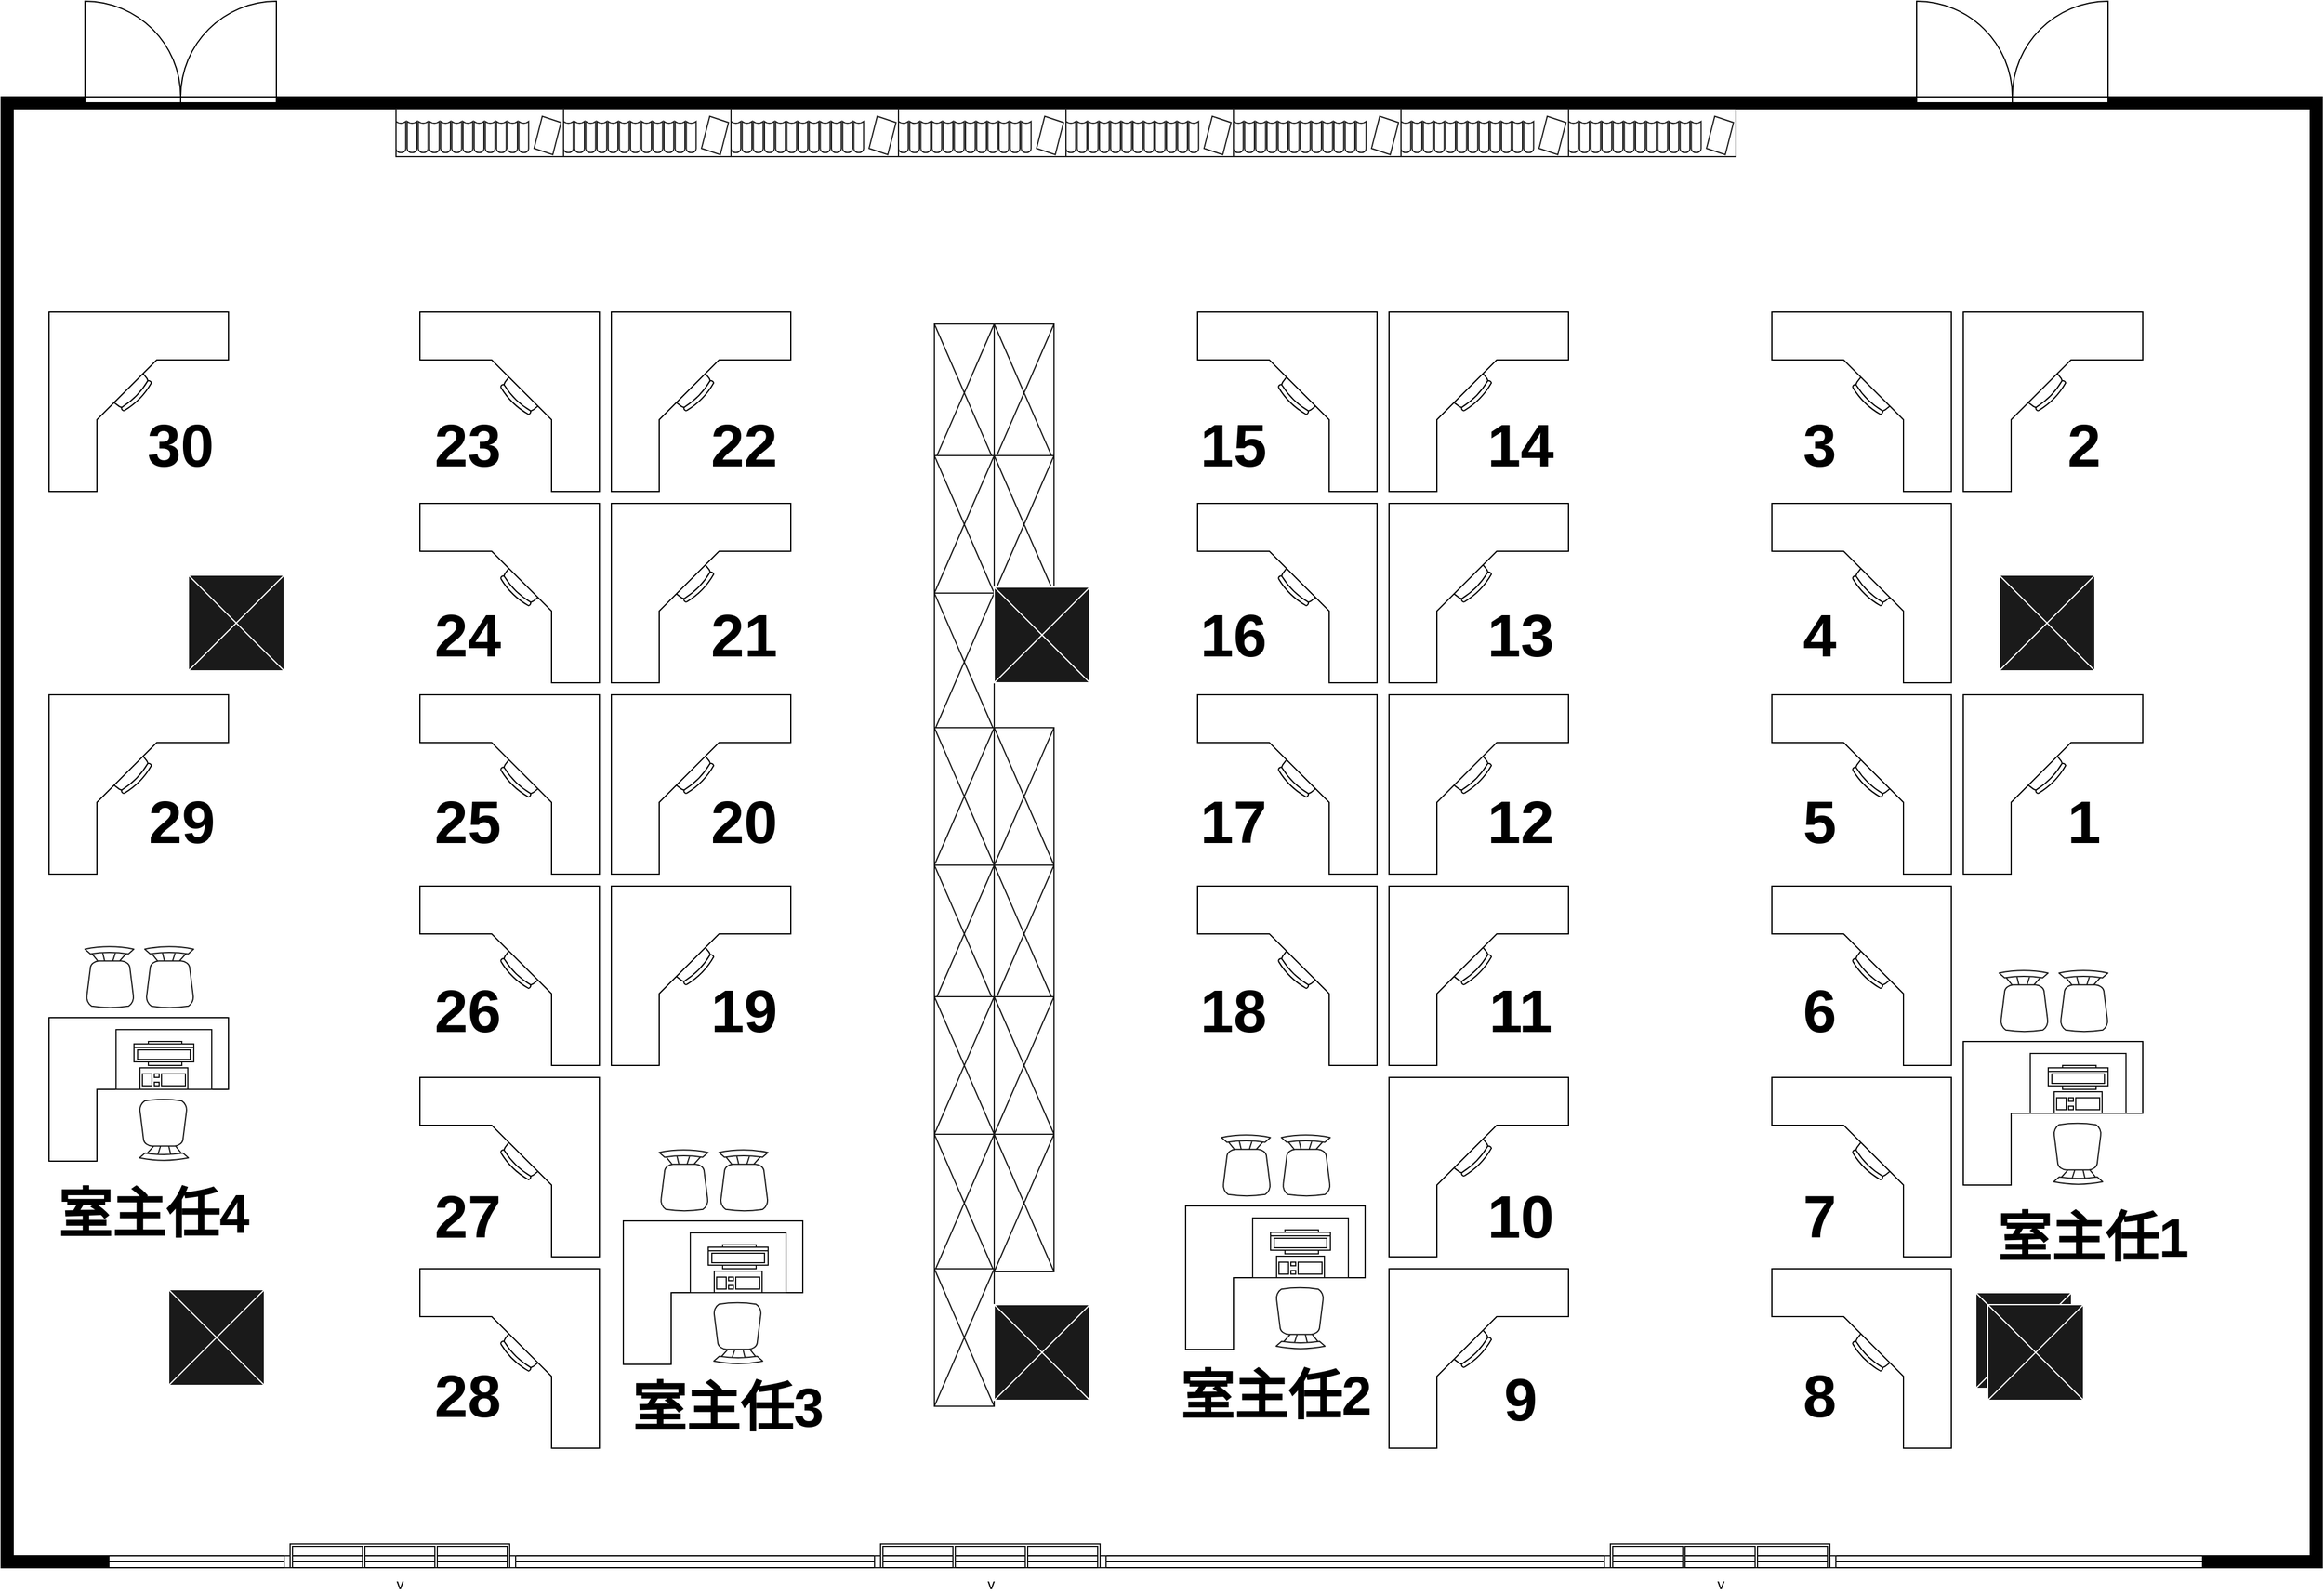 <mxfile version="14.2.4" type="github">
  <diagram name="Page-1" id="4bd5d27a-524c-7e24-5d5f-89a86ee4fca1">
    <mxGraphModel dx="2246" dy="1789" grid="1" gridSize="10" guides="1" tooltips="1" connect="1" arrows="1" fold="1" page="1" pageScale="1" pageWidth="1100" pageHeight="850" background="#ffffff" math="0" shadow="0">
      <root>
        <mxCell id="0" />
        <mxCell id="1" parent="0" />
        <mxCell id="bloDdJwxvZP5sfPyRFxj-1" value="" style="verticalLabelPosition=bottom;html=1;verticalAlign=top;align=center;shape=mxgraph.floorplan.room;fillColor=#000000;" vertex="1" parent="1">
          <mxGeometry x="1170" y="160" width="1940" height="1230" as="geometry" />
        </mxCell>
        <mxCell id="bloDdJwxvZP5sfPyRFxj-2" value="" style="verticalLabelPosition=bottom;html=1;verticalAlign=top;align=center;shape=mxgraph.floorplan.window;" vertex="1" parent="1">
          <mxGeometry x="1260" y="1380" width="1750" height="10" as="geometry" />
        </mxCell>
        <mxCell id="bloDdJwxvZP5sfPyRFxj-3" value="" style="verticalLabelPosition=bottom;html=1;verticalAlign=top;align=center;shape=mxgraph.floorplan.doorDouble;aspect=fixed;rotation=-180;" vertex="1" parent="1">
          <mxGeometry x="1240" y="80" width="160" height="85" as="geometry" />
        </mxCell>
        <mxCell id="bloDdJwxvZP5sfPyRFxj-4" value="" style="verticalLabelPosition=bottom;html=1;verticalAlign=top;align=center;shape=mxgraph.floorplan.desk_corner;" vertex="1" parent="1">
          <mxGeometry x="1210" y="340" width="150" height="150" as="geometry" />
        </mxCell>
        <mxCell id="bloDdJwxvZP5sfPyRFxj-5" value="" style="verticalLabelPosition=bottom;html=1;verticalAlign=top;align=center;shape=mxgraph.floorplan.desk_corner;rotation=90;" vertex="1" parent="1">
          <mxGeometry x="1520" y="340" width="150" height="150" as="geometry" />
        </mxCell>
        <mxCell id="bloDdJwxvZP5sfPyRFxj-6" value="" style="verticalLabelPosition=bottom;html=1;verticalAlign=top;align=center;shape=mxgraph.floorplan.desk_corner;rotation=90;" vertex="1" parent="1">
          <mxGeometry x="1520" y="500" width="150" height="150" as="geometry" />
        </mxCell>
        <mxCell id="bloDdJwxvZP5sfPyRFxj-7" value="" style="verticalLabelPosition=bottom;html=1;verticalAlign=top;align=center;shape=mxgraph.floorplan.desk_corner;rotation=90;" vertex="1" parent="1">
          <mxGeometry x="1520" y="660" width="150" height="150" as="geometry" />
        </mxCell>
        <mxCell id="bloDdJwxvZP5sfPyRFxj-8" value="" style="verticalLabelPosition=bottom;html=1;verticalAlign=top;align=center;shape=mxgraph.floorplan.desk_corner;rotation=90;" vertex="1" parent="1">
          <mxGeometry x="1520" y="820" width="150" height="150" as="geometry" />
        </mxCell>
        <mxCell id="bloDdJwxvZP5sfPyRFxj-9" value="" style="verticalLabelPosition=bottom;html=1;verticalAlign=top;align=center;shape=mxgraph.floorplan.desk_corner;rotation=90;" vertex="1" parent="1">
          <mxGeometry x="1520" y="980" width="150" height="150" as="geometry" />
        </mxCell>
        <mxCell id="bloDdJwxvZP5sfPyRFxj-10" value="" style="verticalLabelPosition=bottom;html=1;verticalAlign=top;align=center;shape=mxgraph.floorplan.desk_corner;rotation=90;" vertex="1" parent="1">
          <mxGeometry x="1520" y="1140" width="150" height="150" as="geometry" />
        </mxCell>
        <mxCell id="bloDdJwxvZP5sfPyRFxj-11" value="" style="verticalLabelPosition=bottom;html=1;verticalAlign=top;align=center;shape=mxgraph.floorplan.desk_corner;rotation=90;" vertex="1" parent="1">
          <mxGeometry x="2170" y="340" width="150" height="150" as="geometry" />
        </mxCell>
        <mxCell id="bloDdJwxvZP5sfPyRFxj-12" value="" style="verticalLabelPosition=bottom;html=1;verticalAlign=top;align=center;shape=mxgraph.floorplan.desk_corner;rotation=90;" vertex="1" parent="1">
          <mxGeometry x="2170" y="500" width="150" height="150" as="geometry" />
        </mxCell>
        <mxCell id="bloDdJwxvZP5sfPyRFxj-13" value="" style="verticalLabelPosition=bottom;html=1;verticalAlign=top;align=center;shape=mxgraph.floorplan.desk_corner;rotation=90;" vertex="1" parent="1">
          <mxGeometry x="2170" y="660" width="150" height="150" as="geometry" />
        </mxCell>
        <mxCell id="bloDdJwxvZP5sfPyRFxj-14" value="" style="verticalLabelPosition=bottom;html=1;verticalAlign=top;align=center;shape=mxgraph.floorplan.desk_corner;rotation=90;" vertex="1" parent="1">
          <mxGeometry x="2170" y="820" width="150" height="150" as="geometry" />
        </mxCell>
        <mxCell id="bloDdJwxvZP5sfPyRFxj-17" value="" style="verticalLabelPosition=bottom;html=1;verticalAlign=top;align=center;shape=mxgraph.floorplan.desk_corner;rotation=90;" vertex="1" parent="1">
          <mxGeometry x="2650" y="340" width="150" height="150" as="geometry" />
        </mxCell>
        <mxCell id="bloDdJwxvZP5sfPyRFxj-18" value="" style="verticalLabelPosition=bottom;html=1;verticalAlign=top;align=center;shape=mxgraph.floorplan.desk_corner;rotation=90;" vertex="1" parent="1">
          <mxGeometry x="2650" y="500" width="150" height="150" as="geometry" />
        </mxCell>
        <mxCell id="bloDdJwxvZP5sfPyRFxj-19" value="" style="verticalLabelPosition=bottom;html=1;verticalAlign=top;align=center;shape=mxgraph.floorplan.desk_corner;rotation=90;" vertex="1" parent="1">
          <mxGeometry x="2650" y="660" width="150" height="150" as="geometry" />
        </mxCell>
        <mxCell id="bloDdJwxvZP5sfPyRFxj-20" value="" style="verticalLabelPosition=bottom;html=1;verticalAlign=top;align=center;shape=mxgraph.floorplan.desk_corner;rotation=90;" vertex="1" parent="1">
          <mxGeometry x="2650" y="820" width="150" height="150" as="geometry" />
        </mxCell>
        <mxCell id="bloDdJwxvZP5sfPyRFxj-21" value="" style="verticalLabelPosition=bottom;html=1;verticalAlign=top;align=center;shape=mxgraph.floorplan.desk_corner;rotation=90;" vertex="1" parent="1">
          <mxGeometry x="2650" y="980" width="150" height="150" as="geometry" />
        </mxCell>
        <mxCell id="bloDdJwxvZP5sfPyRFxj-22" value="" style="verticalLabelPosition=bottom;html=1;verticalAlign=top;align=center;shape=mxgraph.floorplan.desk_corner;rotation=90;" vertex="1" parent="1">
          <mxGeometry x="2650" y="1140" width="150" height="150" as="geometry" />
        </mxCell>
        <mxCell id="bloDdJwxvZP5sfPyRFxj-23" value="" style="verticalLabelPosition=bottom;html=1;verticalAlign=top;align=center;shape=mxgraph.floorplan.desk_corner;rotation=0;" vertex="1" parent="1">
          <mxGeometry x="1680" y="340" width="150" height="150" as="geometry" />
        </mxCell>
        <mxCell id="bloDdJwxvZP5sfPyRFxj-24" value="" style="verticalLabelPosition=bottom;html=1;verticalAlign=top;align=center;shape=mxgraph.floorplan.desk_corner;rotation=0;" vertex="1" parent="1">
          <mxGeometry x="1680" y="500" width="150" height="150" as="geometry" />
        </mxCell>
        <mxCell id="bloDdJwxvZP5sfPyRFxj-25" value="" style="verticalLabelPosition=bottom;html=1;verticalAlign=top;align=center;shape=mxgraph.floorplan.desk_corner;rotation=0;" vertex="1" parent="1">
          <mxGeometry x="1680" y="660" width="150" height="150" as="geometry" />
        </mxCell>
        <mxCell id="bloDdJwxvZP5sfPyRFxj-26" value="" style="verticalLabelPosition=bottom;html=1;verticalAlign=top;align=center;shape=mxgraph.floorplan.desk_corner;rotation=0;" vertex="1" parent="1">
          <mxGeometry x="1680" y="820" width="150" height="150" as="geometry" />
        </mxCell>
        <mxCell id="bloDdJwxvZP5sfPyRFxj-27" value="" style="verticalLabelPosition=bottom;html=1;verticalAlign=top;align=center;shape=mxgraph.floorplan.desk_corner;rotation=0;" vertex="1" parent="1">
          <mxGeometry x="2330" y="340" width="150" height="150" as="geometry" />
        </mxCell>
        <mxCell id="bloDdJwxvZP5sfPyRFxj-28" value="" style="verticalLabelPosition=bottom;html=1;verticalAlign=top;align=center;shape=mxgraph.floorplan.desk_corner;rotation=0;" vertex="1" parent="1">
          <mxGeometry x="2330" y="500" width="150" height="150" as="geometry" />
        </mxCell>
        <mxCell id="bloDdJwxvZP5sfPyRFxj-29" value="" style="verticalLabelPosition=bottom;html=1;verticalAlign=top;align=center;shape=mxgraph.floorplan.desk_corner;rotation=0;" vertex="1" parent="1">
          <mxGeometry x="2330" y="660" width="150" height="150" as="geometry" />
        </mxCell>
        <mxCell id="bloDdJwxvZP5sfPyRFxj-30" value="" style="verticalLabelPosition=bottom;html=1;verticalAlign=top;align=center;shape=mxgraph.floorplan.desk_corner;rotation=0;" vertex="1" parent="1">
          <mxGeometry x="2330" y="820" width="150" height="150" as="geometry" />
        </mxCell>
        <mxCell id="bloDdJwxvZP5sfPyRFxj-31" value="" style="verticalLabelPosition=bottom;html=1;verticalAlign=top;align=center;shape=mxgraph.floorplan.desk_corner;rotation=0;" vertex="1" parent="1">
          <mxGeometry x="2330" y="980" width="150" height="150" as="geometry" />
        </mxCell>
        <mxCell id="bloDdJwxvZP5sfPyRFxj-32" value="" style="verticalLabelPosition=bottom;html=1;verticalAlign=top;align=center;shape=mxgraph.floorplan.desk_corner;rotation=0;" vertex="1" parent="1">
          <mxGeometry x="2330" y="1140" width="150" height="150" as="geometry" />
        </mxCell>
        <mxCell id="bloDdJwxvZP5sfPyRFxj-33" value="" style="verticalLabelPosition=bottom;html=1;verticalAlign=top;align=center;shape=mxgraph.floorplan.desk_corner;rotation=0;" vertex="1" parent="1">
          <mxGeometry x="2810" y="340" width="150" height="150" as="geometry" />
        </mxCell>
        <mxCell id="bloDdJwxvZP5sfPyRFxj-34" value="" style="verticalLabelPosition=bottom;html=1;verticalAlign=top;align=center;shape=mxgraph.floorplan.desk_corner;rotation=0;" vertex="1" parent="1">
          <mxGeometry x="2810" y="660" width="150" height="150" as="geometry" />
        </mxCell>
        <mxCell id="bloDdJwxvZP5sfPyRFxj-35" value="" style="verticalLabelPosition=bottom;html=1;verticalAlign=top;align=center;shape=mxgraph.floorplan.desk_corner;" vertex="1" parent="1">
          <mxGeometry x="1210" y="660" width="150" height="150" as="geometry" />
        </mxCell>
        <mxCell id="bloDdJwxvZP5sfPyRFxj-36" value="" style="verticalLabelPosition=bottom;html=1;verticalAlign=top;align=center;shape=mxgraph.floorplan.desk_corner_2;" vertex="1" parent="1">
          <mxGeometry x="1690" y="1100" width="150" height="120" as="geometry" />
        </mxCell>
        <mxCell id="bloDdJwxvZP5sfPyRFxj-39" value="" style="verticalLabelPosition=bottom;html=1;verticalAlign=top;align=center;shape=mxgraph.floorplan.elevator;fillColor=#1A1A1A;strokeColor=#FFFFFF;" vertex="1" parent="1">
          <mxGeometry x="2840" y="560" width="80" height="80" as="geometry" />
        </mxCell>
        <mxCell id="bloDdJwxvZP5sfPyRFxj-50" value="" style="verticalLabelPosition=bottom;html=1;verticalAlign=top;align=center;shape=mxgraph.floorplan.chair;strokeColor=#1A1A1A;fillColor=#FFFFFF;" vertex="1" parent="1">
          <mxGeometry x="1720" y="1040" width="41" height="52" as="geometry" />
        </mxCell>
        <mxCell id="bloDdJwxvZP5sfPyRFxj-51" value="" style="verticalLabelPosition=bottom;html=1;verticalAlign=top;align=center;shape=mxgraph.floorplan.chair;strokeColor=#1A1A1A;fillColor=#FFFFFF;" vertex="1" parent="1">
          <mxGeometry x="1770" y="1040" width="41" height="52" as="geometry" />
        </mxCell>
        <mxCell id="bloDdJwxvZP5sfPyRFxj-56" value="" style="shape=rect;shadow=0;strokeColor=#1A1A1A;fillColor=#FFFFFF;" vertex="1" parent="1">
          <mxGeometry x="1746" y="1110" width="80" height="50" as="geometry" />
        </mxCell>
        <mxCell id="bloDdJwxvZP5sfPyRFxj-57" value="" style="verticalLabelPosition=bottom;html=1;verticalAlign=top;align=center;shape=mxgraph.floorplan.workstation;shadow=0;flipV=1;strokeColor=#1A1A1A;fillColor=#FFFFFF;rotation=-180;" vertex="1" parent="1">
          <mxGeometry x="1761" y="1120" width="50" height="40" as="geometry" />
        </mxCell>
        <mxCell id="bloDdJwxvZP5sfPyRFxj-59" value="" style="verticalLabelPosition=bottom;html=1;verticalAlign=top;align=center;shape=mxgraph.floorplan.chair;strokeColor=#1A1A1A;fillColor=#FFFFFF;rotation=-180;" vertex="1" parent="1">
          <mxGeometry x="1765.5" y="1168" width="41" height="52" as="geometry" />
        </mxCell>
        <mxCell id="bloDdJwxvZP5sfPyRFxj-60" value="" style="verticalLabelPosition=bottom;html=1;verticalAlign=top;align=center;shape=mxgraph.floorplan.desk_corner_2;" vertex="1" parent="1">
          <mxGeometry x="1210" y="930" width="150" height="120" as="geometry" />
        </mxCell>
        <mxCell id="bloDdJwxvZP5sfPyRFxj-61" value="" style="verticalLabelPosition=bottom;html=1;verticalAlign=top;align=center;shape=mxgraph.floorplan.chair;strokeColor=#1A1A1A;fillColor=#FFFFFF;" vertex="1" parent="1">
          <mxGeometry x="1240" y="870" width="41" height="52" as="geometry" />
        </mxCell>
        <mxCell id="bloDdJwxvZP5sfPyRFxj-62" value="" style="verticalLabelPosition=bottom;html=1;verticalAlign=top;align=center;shape=mxgraph.floorplan.chair;strokeColor=#1A1A1A;fillColor=#FFFFFF;" vertex="1" parent="1">
          <mxGeometry x="1290" y="870" width="41" height="52" as="geometry" />
        </mxCell>
        <mxCell id="bloDdJwxvZP5sfPyRFxj-63" value="" style="shape=rect;shadow=0;strokeColor=#1A1A1A;fillColor=#FFFFFF;" vertex="1" parent="1">
          <mxGeometry x="1266" y="940" width="80" height="50" as="geometry" />
        </mxCell>
        <mxCell id="bloDdJwxvZP5sfPyRFxj-64" value="" style="verticalLabelPosition=bottom;html=1;verticalAlign=top;align=center;shape=mxgraph.floorplan.workstation;shadow=0;flipV=1;strokeColor=#1A1A1A;fillColor=#FFFFFF;rotation=-180;" vertex="1" parent="1">
          <mxGeometry x="1281" y="950" width="50" height="40" as="geometry" />
        </mxCell>
        <mxCell id="bloDdJwxvZP5sfPyRFxj-65" value="" style="verticalLabelPosition=bottom;html=1;verticalAlign=top;align=center;shape=mxgraph.floorplan.chair;strokeColor=#1A1A1A;fillColor=#FFFFFF;rotation=-180;" vertex="1" parent="1">
          <mxGeometry x="1285.5" y="998" width="41" height="52" as="geometry" />
        </mxCell>
        <mxCell id="bloDdJwxvZP5sfPyRFxj-66" value="" style="verticalLabelPosition=bottom;html=1;verticalAlign=top;align=center;shape=mxgraph.floorplan.desk_corner_2;" vertex="1" parent="1">
          <mxGeometry x="2810" y="950" width="150" height="120" as="geometry" />
        </mxCell>
        <mxCell id="bloDdJwxvZP5sfPyRFxj-67" value="" style="verticalLabelPosition=bottom;html=1;verticalAlign=top;align=center;shape=mxgraph.floorplan.chair;strokeColor=#1A1A1A;fillColor=#FFFFFF;" vertex="1" parent="1">
          <mxGeometry x="2840" y="890" width="41" height="52" as="geometry" />
        </mxCell>
        <mxCell id="bloDdJwxvZP5sfPyRFxj-68" value="" style="verticalLabelPosition=bottom;html=1;verticalAlign=top;align=center;shape=mxgraph.floorplan.chair;strokeColor=#1A1A1A;fillColor=#FFFFFF;" vertex="1" parent="1">
          <mxGeometry x="2890" y="890" width="41" height="52" as="geometry" />
        </mxCell>
        <mxCell id="bloDdJwxvZP5sfPyRFxj-69" value="" style="shape=rect;shadow=0;strokeColor=#1A1A1A;fillColor=#FFFFFF;" vertex="1" parent="1">
          <mxGeometry x="2866" y="960" width="80" height="50" as="geometry" />
        </mxCell>
        <mxCell id="bloDdJwxvZP5sfPyRFxj-70" value="" style="verticalLabelPosition=bottom;html=1;verticalAlign=top;align=center;shape=mxgraph.floorplan.workstation;shadow=0;flipV=1;strokeColor=#1A1A1A;fillColor=#FFFFFF;rotation=-180;" vertex="1" parent="1">
          <mxGeometry x="2881" y="970" width="50" height="40" as="geometry" />
        </mxCell>
        <mxCell id="bloDdJwxvZP5sfPyRFxj-71" value="" style="verticalLabelPosition=bottom;html=1;verticalAlign=top;align=center;shape=mxgraph.floorplan.chair;strokeColor=#1A1A1A;fillColor=#FFFFFF;rotation=-180;" vertex="1" parent="1">
          <mxGeometry x="2885.5" y="1018" width="41" height="52" as="geometry" />
        </mxCell>
        <mxCell id="bloDdJwxvZP5sfPyRFxj-72" value="" style="verticalLabelPosition=bottom;html=1;verticalAlign=top;align=center;shape=mxgraph.floorplan.elevator;fillColor=#1A1A1A;strokeColor=#FFFFFF;" vertex="1" parent="1">
          <mxGeometry x="2820.5" y="1160" width="80" height="80" as="geometry" />
        </mxCell>
        <mxCell id="bloDdJwxvZP5sfPyRFxj-73" value="" style="verticalLabelPosition=bottom;html=1;verticalAlign=top;align=center;shape=mxgraph.floorplan.elevator;fillColor=#1A1A1A;strokeColor=#FFFFFF;" vertex="1" parent="1">
          <mxGeometry x="2830.5" y="1170" width="80" height="80" as="geometry" />
        </mxCell>
        <mxCell id="bloDdJwxvZP5sfPyRFxj-74" value="" style="verticalLabelPosition=bottom;html=1;verticalAlign=top;align=center;shape=mxgraph.floorplan.elevator;strokeColor=#1A1A1A;fillColor=#FFFFFF;" vertex="1" parent="1">
          <mxGeometry x="1950" y="350" width="50" height="115" as="geometry" />
        </mxCell>
        <mxCell id="bloDdJwxvZP5sfPyRFxj-75" value="" style="verticalLabelPosition=bottom;html=1;verticalAlign=top;align=center;shape=mxgraph.floorplan.elevator;strokeColor=#1A1A1A;fillColor=#FFFFFF;" vertex="1" parent="1">
          <mxGeometry x="1950" y="460" width="50" height="115" as="geometry" />
        </mxCell>
        <mxCell id="bloDdJwxvZP5sfPyRFxj-76" value="" style="verticalLabelPosition=bottom;html=1;verticalAlign=top;align=center;shape=mxgraph.floorplan.elevator;strokeColor=#1A1A1A;fillColor=#FFFFFF;" vertex="1" parent="1">
          <mxGeometry x="1950" y="575" width="50" height="115" as="geometry" />
        </mxCell>
        <mxCell id="bloDdJwxvZP5sfPyRFxj-77" value="" style="verticalLabelPosition=bottom;html=1;verticalAlign=top;align=center;shape=mxgraph.floorplan.elevator;strokeColor=#1A1A1A;fillColor=#FFFFFF;" vertex="1" parent="1">
          <mxGeometry x="1950" y="687.5" width="50" height="115" as="geometry" />
        </mxCell>
        <mxCell id="bloDdJwxvZP5sfPyRFxj-78" value="" style="verticalLabelPosition=bottom;html=1;verticalAlign=top;align=center;shape=mxgraph.floorplan.elevator;strokeColor=#1A1A1A;fillColor=#FFFFFF;" vertex="1" parent="1">
          <mxGeometry x="1950" y="802.5" width="50" height="115" as="geometry" />
        </mxCell>
        <mxCell id="bloDdJwxvZP5sfPyRFxj-79" value="" style="verticalLabelPosition=bottom;html=1;verticalAlign=top;align=center;shape=mxgraph.floorplan.elevator;strokeColor=#1A1A1A;fillColor=#FFFFFF;" vertex="1" parent="1">
          <mxGeometry x="1950" y="912.5" width="50" height="115" as="geometry" />
        </mxCell>
        <mxCell id="bloDdJwxvZP5sfPyRFxj-80" value="" style="verticalLabelPosition=bottom;html=1;verticalAlign=top;align=center;shape=mxgraph.floorplan.elevator;strokeColor=#1A1A1A;fillColor=#FFFFFF;" vertex="1" parent="1">
          <mxGeometry x="1950" y="1027.5" width="50" height="115" as="geometry" />
        </mxCell>
        <mxCell id="bloDdJwxvZP5sfPyRFxj-81" value="" style="verticalLabelPosition=bottom;html=1;verticalAlign=top;align=center;shape=mxgraph.floorplan.elevator;strokeColor=#1A1A1A;fillColor=#FFFFFF;" vertex="1" parent="1">
          <mxGeometry x="1950" y="1140" width="50" height="115" as="geometry" />
        </mxCell>
        <mxCell id="bloDdJwxvZP5sfPyRFxj-82" value="" style="verticalLabelPosition=bottom;html=1;verticalAlign=top;align=center;shape=mxgraph.floorplan.elevator;strokeColor=#1A1A1A;fillColor=#FFFFFF;" vertex="1" parent="1">
          <mxGeometry x="2000" y="350" width="50" height="115" as="geometry" />
        </mxCell>
        <mxCell id="bloDdJwxvZP5sfPyRFxj-83" value="" style="verticalLabelPosition=bottom;html=1;verticalAlign=top;align=center;shape=mxgraph.floorplan.elevator;strokeColor=#1A1A1A;fillColor=#FFFFFF;" vertex="1" parent="1">
          <mxGeometry x="2000" y="460" width="50" height="115" as="geometry" />
        </mxCell>
        <mxCell id="bloDdJwxvZP5sfPyRFxj-85" value="" style="verticalLabelPosition=bottom;html=1;verticalAlign=top;align=center;shape=mxgraph.floorplan.elevator;strokeColor=#1A1A1A;fillColor=#FFFFFF;" vertex="1" parent="1">
          <mxGeometry x="2000" y="687.5" width="50" height="115" as="geometry" />
        </mxCell>
        <mxCell id="bloDdJwxvZP5sfPyRFxj-86" value="" style="verticalLabelPosition=bottom;html=1;verticalAlign=top;align=center;shape=mxgraph.floorplan.elevator;strokeColor=#1A1A1A;fillColor=#FFFFFF;" vertex="1" parent="1">
          <mxGeometry x="2000" y="802.5" width="50" height="115" as="geometry" />
        </mxCell>
        <mxCell id="bloDdJwxvZP5sfPyRFxj-87" value="" style="verticalLabelPosition=bottom;html=1;verticalAlign=top;align=center;shape=mxgraph.floorplan.elevator;strokeColor=#1A1A1A;fillColor=#FFFFFF;" vertex="1" parent="1">
          <mxGeometry x="2000" y="912.5" width="50" height="115" as="geometry" />
        </mxCell>
        <mxCell id="bloDdJwxvZP5sfPyRFxj-88" value="" style="verticalLabelPosition=bottom;html=1;verticalAlign=top;align=center;shape=mxgraph.floorplan.elevator;strokeColor=#1A1A1A;fillColor=#FFFFFF;" vertex="1" parent="1">
          <mxGeometry x="2000" y="1027.5" width="50" height="115" as="geometry" />
        </mxCell>
        <mxCell id="bloDdJwxvZP5sfPyRFxj-90" value="" style="verticalLabelPosition=bottom;html=1;verticalAlign=top;align=center;shape=mxgraph.floorplan.elevator;fillColor=#1A1A1A;strokeColor=#FFFFFF;" vertex="1" parent="1">
          <mxGeometry x="2000" y="570" width="80" height="80" as="geometry" />
        </mxCell>
        <mxCell id="bloDdJwxvZP5sfPyRFxj-91" value="" style="verticalLabelPosition=bottom;html=1;verticalAlign=top;align=center;shape=mxgraph.floorplan.elevator;fillColor=#1A1A1A;strokeColor=#FFFFFF;" vertex="1" parent="1">
          <mxGeometry x="1326.5" y="560" width="80" height="80" as="geometry" />
        </mxCell>
        <mxCell id="bloDdJwxvZP5sfPyRFxj-92" value="" style="verticalLabelPosition=bottom;html=1;verticalAlign=top;align=center;shape=mxgraph.floorplan.elevator;fillColor=#1A1A1A;strokeColor=#FFFFFF;" vertex="1" parent="1">
          <mxGeometry x="1310" y="1157.5" width="80" height="80" as="geometry" />
        </mxCell>
        <mxCell id="bloDdJwxvZP5sfPyRFxj-93" value="" style="verticalLabelPosition=bottom;html=1;verticalAlign=top;align=center;shape=mxgraph.floorplan.desk_corner_2;rotation=0;" vertex="1" parent="1">
          <mxGeometry x="2160" y="1087.5" width="150" height="120" as="geometry" />
        </mxCell>
        <mxCell id="bloDdJwxvZP5sfPyRFxj-94" value="" style="verticalLabelPosition=bottom;html=1;verticalAlign=top;align=center;shape=mxgraph.floorplan.chair;strokeColor=#1A1A1A;fillColor=#FFFFFF;" vertex="1" parent="1">
          <mxGeometry x="2190" y="1027.5" width="41" height="52" as="geometry" />
        </mxCell>
        <mxCell id="bloDdJwxvZP5sfPyRFxj-95" value="" style="verticalLabelPosition=bottom;html=1;verticalAlign=top;align=center;shape=mxgraph.floorplan.chair;strokeColor=#1A1A1A;fillColor=#FFFFFF;" vertex="1" parent="1">
          <mxGeometry x="2240" y="1027.5" width="41" height="52" as="geometry" />
        </mxCell>
        <mxCell id="bloDdJwxvZP5sfPyRFxj-96" value="" style="shape=rect;shadow=0;strokeColor=#1A1A1A;fillColor=#FFFFFF;" vertex="1" parent="1">
          <mxGeometry x="2216" y="1097.5" width="80" height="50" as="geometry" />
        </mxCell>
        <mxCell id="bloDdJwxvZP5sfPyRFxj-97" value="" style="verticalLabelPosition=bottom;html=1;verticalAlign=top;align=center;shape=mxgraph.floorplan.workstation;shadow=0;flipV=1;strokeColor=#1A1A1A;fillColor=#FFFFFF;rotation=-180;" vertex="1" parent="1">
          <mxGeometry x="2231" y="1107.5" width="50" height="40" as="geometry" />
        </mxCell>
        <mxCell id="bloDdJwxvZP5sfPyRFxj-98" value="" style="verticalLabelPosition=bottom;html=1;verticalAlign=top;align=center;shape=mxgraph.floorplan.chair;strokeColor=#1A1A1A;fillColor=#FFFFFF;rotation=-180;" vertex="1" parent="1">
          <mxGeometry x="2235.5" y="1155.5" width="41" height="52" as="geometry" />
        </mxCell>
        <mxCell id="bloDdJwxvZP5sfPyRFxj-99" value="" style="verticalLabelPosition=bottom;html=1;verticalAlign=top;align=center;shape=mxgraph.floorplan.elevator;fillColor=#1A1A1A;strokeColor=#FFFFFF;" vertex="1" parent="1">
          <mxGeometry x="2000" y="1170" width="80" height="80" as="geometry" />
        </mxCell>
        <mxCell id="bloDdJwxvZP5sfPyRFxj-100" value="" style="verticalLabelPosition=bottom;html=1;verticalAlign=top;align=center;shape=mxgraph.floorplan.doorDouble;aspect=fixed;rotation=-180;" vertex="1" parent="1">
          <mxGeometry x="2771" y="80" width="160" height="85" as="geometry" />
        </mxCell>
        <mxCell id="bloDdJwxvZP5sfPyRFxj-101" value="" style="verticalLabelPosition=bottom;html=1;verticalAlign=top;align=center;shape=mxgraph.floorplan.bookcase;strokeColor=#1A1A1A;fillColor=#FFFFFF;" vertex="1" parent="1">
          <mxGeometry x="1500" y="170" width="140" height="40" as="geometry" />
        </mxCell>
        <mxCell id="bloDdJwxvZP5sfPyRFxj-102" value="" style="verticalLabelPosition=bottom;html=1;verticalAlign=top;align=center;shape=mxgraph.floorplan.bookcase;strokeColor=#1A1A1A;fillColor=#FFFFFF;" vertex="1" parent="1">
          <mxGeometry x="1640" y="170" width="140" height="40" as="geometry" />
        </mxCell>
        <mxCell id="bloDdJwxvZP5sfPyRFxj-103" value="" style="verticalLabelPosition=bottom;html=1;verticalAlign=top;align=center;shape=mxgraph.floorplan.bookcase;strokeColor=#1A1A1A;fillColor=#FFFFFF;" vertex="1" parent="1">
          <mxGeometry x="1780" y="170" width="140" height="40" as="geometry" />
        </mxCell>
        <mxCell id="bloDdJwxvZP5sfPyRFxj-104" value="" style="verticalLabelPosition=bottom;html=1;verticalAlign=top;align=center;shape=mxgraph.floorplan.bookcase;strokeColor=#1A1A1A;fillColor=#FFFFFF;" vertex="1" parent="1">
          <mxGeometry x="1920" y="170" width="140" height="40" as="geometry" />
        </mxCell>
        <mxCell id="bloDdJwxvZP5sfPyRFxj-105" value="" style="verticalLabelPosition=bottom;html=1;verticalAlign=top;align=center;shape=mxgraph.floorplan.bookcase;strokeColor=#1A1A1A;fillColor=#FFFFFF;" vertex="1" parent="1">
          <mxGeometry x="2060" y="170" width="140" height="40" as="geometry" />
        </mxCell>
        <mxCell id="bloDdJwxvZP5sfPyRFxj-106" value="" style="verticalLabelPosition=bottom;html=1;verticalAlign=top;align=center;shape=mxgraph.floorplan.bookcase;strokeColor=#1A1A1A;fillColor=#FFFFFF;" vertex="1" parent="1">
          <mxGeometry x="2200" y="170" width="140" height="40" as="geometry" />
        </mxCell>
        <mxCell id="bloDdJwxvZP5sfPyRFxj-107" value="" style="verticalLabelPosition=bottom;html=1;verticalAlign=top;align=center;shape=mxgraph.floorplan.bookcase;strokeColor=#1A1A1A;fillColor=#FFFFFF;" vertex="1" parent="1">
          <mxGeometry x="2340" y="170" width="140" height="40" as="geometry" />
        </mxCell>
        <mxCell id="bloDdJwxvZP5sfPyRFxj-108" value="" style="verticalLabelPosition=bottom;html=1;verticalAlign=top;align=center;shape=mxgraph.floorplan.bookcase;strokeColor=#1A1A1A;fillColor=#FFFFFF;" vertex="1" parent="1">
          <mxGeometry x="2480" y="170" width="140" height="40" as="geometry" />
        </mxCell>
        <mxCell id="bloDdJwxvZP5sfPyRFxj-109" value="v" style="verticalLabelPosition=bottom;html=1;verticalAlign=top;align=center;shape=mxgraph.floorplan.windowGarden;dx=0.25;strokeColor=#1A1A1A;fillColor=#FFFFFF;" vertex="1" parent="1">
          <mxGeometry x="1406.5" y="1370" width="193.5" height="20" as="geometry" />
        </mxCell>
        <mxCell id="bloDdJwxvZP5sfPyRFxj-110" value="v" style="verticalLabelPosition=bottom;html=1;verticalAlign=top;align=center;shape=mxgraph.floorplan.windowGarden;dx=0.25;strokeColor=#1A1A1A;fillColor=#FFFFFF;" vertex="1" parent="1">
          <mxGeometry x="1900" y="1370" width="193.5" height="20" as="geometry" />
        </mxCell>
        <mxCell id="bloDdJwxvZP5sfPyRFxj-111" value="v" style="verticalLabelPosition=bottom;html=1;verticalAlign=top;align=center;shape=mxgraph.floorplan.windowGarden;dx=0.25;strokeColor=#1A1A1A;fillColor=#FFFFFF;" vertex="1" parent="1">
          <mxGeometry x="2510" y="1370" width="193.5" height="20" as="geometry" />
        </mxCell>
        <mxCell id="bloDdJwxvZP5sfPyRFxj-112" value="&lt;h3&gt;&lt;font style=&quot;font-size: 45px&quot;&gt;室主任4&lt;/font&gt;&lt;/h3&gt;" style="text;html=1;strokeColor=none;fillColor=none;align=center;verticalAlign=middle;whiteSpace=wrap;rounded=0;" vertex="1" parent="1">
          <mxGeometry x="1210" y="1068" width="174.5" height="52" as="geometry" />
        </mxCell>
        <mxCell id="bloDdJwxvZP5sfPyRFxj-113" value="&lt;h3&gt;&lt;font style=&quot;font-size: 45px&quot;&gt;室主任1&lt;/font&gt;&lt;/h3&gt;" style="text;html=1;strokeColor=none;fillColor=none;align=center;verticalAlign=middle;whiteSpace=wrap;rounded=0;" vertex="1" parent="1">
          <mxGeometry x="2830.5" y="1088" width="174.5" height="52" as="geometry" />
        </mxCell>
        <mxCell id="bloDdJwxvZP5sfPyRFxj-114" value="&lt;h3&gt;&lt;font style=&quot;font-size: 45px&quot;&gt;室主任2&lt;/font&gt;&lt;/h3&gt;" style="text;html=1;strokeColor=none;fillColor=none;align=center;verticalAlign=middle;whiteSpace=wrap;rounded=0;" vertex="1" parent="1">
          <mxGeometry x="2147.75" y="1220" width="174.5" height="52" as="geometry" />
        </mxCell>
        <mxCell id="bloDdJwxvZP5sfPyRFxj-115" value="&lt;h3&gt;&lt;font style=&quot;font-size: 45px&quot;&gt;室主任3&lt;/font&gt;&lt;/h3&gt;" style="text;html=1;strokeColor=none;fillColor=none;align=center;verticalAlign=middle;whiteSpace=wrap;rounded=0;" vertex="1" parent="1">
          <mxGeometry x="1690" y="1230" width="174.5" height="52" as="geometry" />
        </mxCell>
        <mxCell id="bloDdJwxvZP5sfPyRFxj-117" value="&lt;h3&gt;&lt;font style=&quot;font-size: 50px&quot;&gt;1&lt;/font&gt;&lt;/h3&gt;" style="text;html=1;strokeColor=none;fillColor=none;align=center;verticalAlign=middle;whiteSpace=wrap;rounded=0;" vertex="1" parent="1">
          <mxGeometry x="2870.5" y="740" width="80" height="52" as="geometry" />
        </mxCell>
        <mxCell id="bloDdJwxvZP5sfPyRFxj-118" value="&lt;h3&gt;&lt;font style=&quot;font-size: 50px&quot;&gt;30&lt;/font&gt;&lt;/h3&gt;" style="text;html=1;strokeColor=none;fillColor=none;align=center;verticalAlign=middle;whiteSpace=wrap;rounded=0;" vertex="1" parent="1">
          <mxGeometry x="1280" y="425" width="80" height="52" as="geometry" />
        </mxCell>
        <mxCell id="bloDdJwxvZP5sfPyRFxj-119" value="&lt;h3&gt;&lt;span style=&quot;font-size: 50px&quot;&gt;2&lt;/span&gt;&lt;/h3&gt;" style="text;html=1;strokeColor=none;fillColor=none;align=center;verticalAlign=middle;whiteSpace=wrap;rounded=0;" vertex="1" parent="1">
          <mxGeometry x="2870.5" y="425" width="80" height="52" as="geometry" />
        </mxCell>
        <mxCell id="bloDdJwxvZP5sfPyRFxj-120" value="&lt;h3&gt;&lt;span style=&quot;font-size: 50px&quot;&gt;3&lt;/span&gt;&lt;/h3&gt;" style="text;html=1;strokeColor=none;fillColor=none;align=center;verticalAlign=middle;whiteSpace=wrap;rounded=0;" vertex="1" parent="1">
          <mxGeometry x="2650" y="425" width="80" height="52" as="geometry" />
        </mxCell>
        <mxCell id="bloDdJwxvZP5sfPyRFxj-121" value="&lt;h3&gt;&lt;span style=&quot;font-size: 50px&quot;&gt;4&lt;/span&gt;&lt;/h3&gt;" style="text;html=1;strokeColor=none;fillColor=none;align=center;verticalAlign=middle;whiteSpace=wrap;rounded=0;" vertex="1" parent="1">
          <mxGeometry x="2650" y="584" width="80" height="52" as="geometry" />
        </mxCell>
        <mxCell id="bloDdJwxvZP5sfPyRFxj-122" value="&lt;h3&gt;&lt;span style=&quot;font-size: 50px&quot;&gt;5&lt;/span&gt;&lt;/h3&gt;" style="text;html=1;strokeColor=none;fillColor=none;align=center;verticalAlign=middle;whiteSpace=wrap;rounded=0;" vertex="1" parent="1">
          <mxGeometry x="2650" y="740" width="80" height="52" as="geometry" />
        </mxCell>
        <mxCell id="bloDdJwxvZP5sfPyRFxj-123" value="&lt;h3&gt;&lt;span style=&quot;font-size: 50px&quot;&gt;6&lt;/span&gt;&lt;/h3&gt;" style="text;html=1;strokeColor=none;fillColor=none;align=center;verticalAlign=middle;whiteSpace=wrap;rounded=0;" vertex="1" parent="1">
          <mxGeometry x="2650" y="898" width="80" height="52" as="geometry" />
        </mxCell>
        <mxCell id="bloDdJwxvZP5sfPyRFxj-124" value="&lt;h3&gt;&lt;span style=&quot;font-size: 50px&quot;&gt;7&lt;/span&gt;&lt;/h3&gt;" style="text;html=1;strokeColor=none;fillColor=none;align=center;verticalAlign=middle;whiteSpace=wrap;rounded=0;" vertex="1" parent="1">
          <mxGeometry x="2650" y="1070" width="80" height="52" as="geometry" />
        </mxCell>
        <mxCell id="bloDdJwxvZP5sfPyRFxj-125" value="&lt;h3&gt;&lt;span style=&quot;font-size: 50px&quot;&gt;8&lt;/span&gt;&lt;/h3&gt;" style="text;html=1;strokeColor=none;fillColor=none;align=center;verticalAlign=middle;whiteSpace=wrap;rounded=0;" vertex="1" parent="1">
          <mxGeometry x="2650" y="1220" width="80" height="52" as="geometry" />
        </mxCell>
        <mxCell id="bloDdJwxvZP5sfPyRFxj-126" value="&lt;h3&gt;&lt;span style=&quot;font-size: 50px&quot;&gt;9&lt;/span&gt;&lt;/h3&gt;" style="text;html=1;strokeColor=none;fillColor=none;align=center;verticalAlign=middle;whiteSpace=wrap;rounded=0;" vertex="1" parent="1">
          <mxGeometry x="2400" y="1223" width="80" height="52" as="geometry" />
        </mxCell>
        <mxCell id="bloDdJwxvZP5sfPyRFxj-128" value="&lt;h3&gt;&lt;span style=&quot;font-size: 50px&quot;&gt;14&lt;/span&gt;&lt;/h3&gt;" style="text;html=1;strokeColor=none;fillColor=none;align=center;verticalAlign=middle;whiteSpace=wrap;rounded=0;" vertex="1" parent="1">
          <mxGeometry x="2400" y="425" width="80" height="52" as="geometry" />
        </mxCell>
        <mxCell id="bloDdJwxvZP5sfPyRFxj-129" value="&lt;h3&gt;&lt;span style=&quot;font-size: 50px&quot;&gt;13&lt;/span&gt;&lt;/h3&gt;" style="text;html=1;strokeColor=none;fillColor=none;align=center;verticalAlign=middle;whiteSpace=wrap;rounded=0;" vertex="1" parent="1">
          <mxGeometry x="2400" y="584" width="80" height="52" as="geometry" />
        </mxCell>
        <mxCell id="bloDdJwxvZP5sfPyRFxj-130" value="&lt;h3&gt;&lt;span style=&quot;font-size: 50px&quot;&gt;12&lt;/span&gt;&lt;/h3&gt;" style="text;html=1;strokeColor=none;fillColor=none;align=center;verticalAlign=middle;whiteSpace=wrap;rounded=0;" vertex="1" parent="1">
          <mxGeometry x="2400" y="740" width="80" height="52" as="geometry" />
        </mxCell>
        <mxCell id="bloDdJwxvZP5sfPyRFxj-131" value="&lt;h3&gt;&lt;span style=&quot;font-size: 50px&quot;&gt;11&lt;/span&gt;&lt;/h3&gt;" style="text;html=1;strokeColor=none;fillColor=none;align=center;verticalAlign=middle;whiteSpace=wrap;rounded=0;" vertex="1" parent="1">
          <mxGeometry x="2400" y="898" width="80" height="52" as="geometry" />
        </mxCell>
        <mxCell id="bloDdJwxvZP5sfPyRFxj-132" value="&lt;h3&gt;&lt;span style=&quot;font-size: 50px&quot;&gt;10&lt;/span&gt;&lt;/h3&gt;" style="text;html=1;strokeColor=none;fillColor=none;align=center;verticalAlign=middle;whiteSpace=wrap;rounded=0;" vertex="1" parent="1">
          <mxGeometry x="2400" y="1070" width="80" height="52" as="geometry" />
        </mxCell>
        <mxCell id="bloDdJwxvZP5sfPyRFxj-134" value="&lt;h3&gt;&lt;span style=&quot;font-size: 50px&quot;&gt;15&lt;/span&gt;&lt;/h3&gt;" style="text;html=1;strokeColor=none;fillColor=none;align=center;verticalAlign=middle;whiteSpace=wrap;rounded=0;" vertex="1" parent="1">
          <mxGeometry x="2160" y="425" width="80" height="52" as="geometry" />
        </mxCell>
        <mxCell id="bloDdJwxvZP5sfPyRFxj-135" value="&lt;h3&gt;&lt;span style=&quot;font-size: 50px&quot;&gt;16&lt;/span&gt;&lt;/h3&gt;" style="text;html=1;strokeColor=none;fillColor=none;align=center;verticalAlign=middle;whiteSpace=wrap;rounded=0;" vertex="1" parent="1">
          <mxGeometry x="2160" y="584" width="80" height="52" as="geometry" />
        </mxCell>
        <mxCell id="bloDdJwxvZP5sfPyRFxj-136" value="&lt;h3&gt;&lt;span style=&quot;font-size: 50px&quot;&gt;17&lt;/span&gt;&lt;/h3&gt;" style="text;html=1;strokeColor=none;fillColor=none;align=center;verticalAlign=middle;whiteSpace=wrap;rounded=0;" vertex="1" parent="1">
          <mxGeometry x="2160" y="740" width="80" height="52" as="geometry" />
        </mxCell>
        <mxCell id="bloDdJwxvZP5sfPyRFxj-137" value="&lt;h3&gt;&lt;span style=&quot;font-size: 50px&quot;&gt;18&lt;/span&gt;&lt;/h3&gt;" style="text;html=1;strokeColor=none;fillColor=none;align=center;verticalAlign=middle;whiteSpace=wrap;rounded=0;" vertex="1" parent="1">
          <mxGeometry x="2160" y="898" width="80" height="52" as="geometry" />
        </mxCell>
        <mxCell id="bloDdJwxvZP5sfPyRFxj-140" value="&lt;h3&gt;&lt;span style=&quot;font-size: 50px&quot;&gt;22&lt;/span&gt;&lt;/h3&gt;" style="text;html=1;strokeColor=none;fillColor=none;align=center;verticalAlign=middle;whiteSpace=wrap;rounded=0;" vertex="1" parent="1">
          <mxGeometry x="1750.5" y="425" width="80" height="52" as="geometry" />
        </mxCell>
        <mxCell id="bloDdJwxvZP5sfPyRFxj-141" value="&lt;h3&gt;&lt;span style=&quot;font-size: 50px&quot;&gt;21&lt;/span&gt;&lt;/h3&gt;" style="text;html=1;strokeColor=none;fillColor=none;align=center;verticalAlign=middle;whiteSpace=wrap;rounded=0;" vertex="1" parent="1">
          <mxGeometry x="1750.5" y="584" width="80" height="52" as="geometry" />
        </mxCell>
        <mxCell id="bloDdJwxvZP5sfPyRFxj-142" value="&lt;h3&gt;&lt;span style=&quot;font-size: 50px&quot;&gt;20&lt;/span&gt;&lt;/h3&gt;" style="text;html=1;strokeColor=none;fillColor=none;align=center;verticalAlign=middle;whiteSpace=wrap;rounded=0;" vertex="1" parent="1">
          <mxGeometry x="1750.5" y="740" width="80" height="52" as="geometry" />
        </mxCell>
        <mxCell id="bloDdJwxvZP5sfPyRFxj-143" value="&lt;h3&gt;&lt;span style=&quot;font-size: 50px&quot;&gt;19&lt;/span&gt;&lt;/h3&gt;" style="text;html=1;strokeColor=none;fillColor=none;align=center;verticalAlign=middle;whiteSpace=wrap;rounded=0;" vertex="1" parent="1">
          <mxGeometry x="1750.5" y="898" width="80" height="52" as="geometry" />
        </mxCell>
        <mxCell id="bloDdJwxvZP5sfPyRFxj-144" value="&lt;h3&gt;&lt;span style=&quot;font-size: 50px&quot;&gt;23&lt;/span&gt;&lt;/h3&gt;" style="text;html=1;strokeColor=none;fillColor=none;align=center;verticalAlign=middle;whiteSpace=wrap;rounded=0;" vertex="1" parent="1">
          <mxGeometry x="1520" y="425" width="80" height="52" as="geometry" />
        </mxCell>
        <mxCell id="bloDdJwxvZP5sfPyRFxj-145" value="&lt;h3&gt;&lt;span style=&quot;font-size: 50px&quot;&gt;24&lt;/span&gt;&lt;/h3&gt;" style="text;html=1;strokeColor=none;fillColor=none;align=center;verticalAlign=middle;whiteSpace=wrap;rounded=0;" vertex="1" parent="1">
          <mxGeometry x="1520" y="584" width="80" height="52" as="geometry" />
        </mxCell>
        <mxCell id="bloDdJwxvZP5sfPyRFxj-146" value="&lt;h3&gt;&lt;span style=&quot;font-size: 50px&quot;&gt;25&lt;/span&gt;&lt;/h3&gt;" style="text;html=1;strokeColor=none;fillColor=none;align=center;verticalAlign=middle;whiteSpace=wrap;rounded=0;" vertex="1" parent="1">
          <mxGeometry x="1520" y="740" width="80" height="52" as="geometry" />
        </mxCell>
        <mxCell id="bloDdJwxvZP5sfPyRFxj-147" value="&lt;h3&gt;&lt;span style=&quot;font-size: 50px&quot;&gt;26&lt;/span&gt;&lt;/h3&gt;" style="text;html=1;strokeColor=none;fillColor=none;align=center;verticalAlign=middle;whiteSpace=wrap;rounded=0;" vertex="1" parent="1">
          <mxGeometry x="1520" y="898" width="80" height="52" as="geometry" />
        </mxCell>
        <mxCell id="bloDdJwxvZP5sfPyRFxj-148" value="&lt;h3&gt;&lt;span style=&quot;font-size: 50px&quot;&gt;27&lt;/span&gt;&lt;/h3&gt;" style="text;html=1;strokeColor=none;fillColor=none;align=center;verticalAlign=middle;whiteSpace=wrap;rounded=0;" vertex="1" parent="1">
          <mxGeometry x="1520" y="1070" width="80" height="52" as="geometry" />
        </mxCell>
        <mxCell id="bloDdJwxvZP5sfPyRFxj-149" value="&lt;h3&gt;&lt;span style=&quot;font-size: 50px&quot;&gt;28&lt;/span&gt;&lt;/h3&gt;" style="text;html=1;strokeColor=none;fillColor=none;align=center;verticalAlign=middle;whiteSpace=wrap;rounded=0;" vertex="1" parent="1">
          <mxGeometry x="1520" y="1220" width="80" height="52" as="geometry" />
        </mxCell>
        <mxCell id="bloDdJwxvZP5sfPyRFxj-150" value="&lt;h3&gt;&lt;font style=&quot;font-size: 50px&quot;&gt;29&lt;/font&gt;&lt;/h3&gt;" style="text;html=1;strokeColor=none;fillColor=none;align=center;verticalAlign=middle;whiteSpace=wrap;rounded=0;" vertex="1" parent="1">
          <mxGeometry x="1281" y="740" width="80" height="52" as="geometry" />
        </mxCell>
      </root>
    </mxGraphModel>
  </diagram>
</mxfile>
